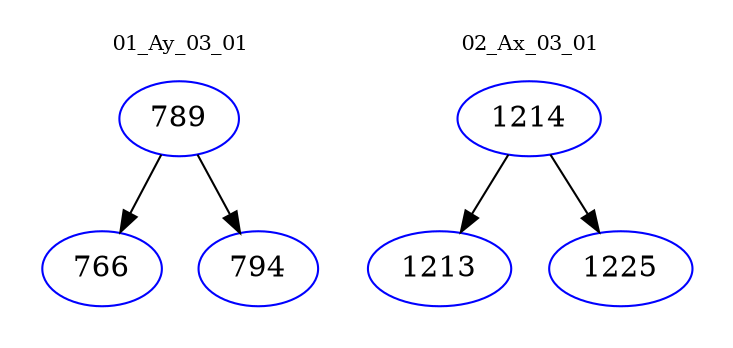 digraph{
subgraph cluster_0 {
color = white
label = "01_Ay_03_01";
fontsize=10;
T0_789 [label="789", color="blue"]
T0_789 -> T0_766 [color="black"]
T0_766 [label="766", color="blue"]
T0_789 -> T0_794 [color="black"]
T0_794 [label="794", color="blue"]
}
subgraph cluster_1 {
color = white
label = "02_Ax_03_01";
fontsize=10;
T1_1214 [label="1214", color="blue"]
T1_1214 -> T1_1213 [color="black"]
T1_1213 [label="1213", color="blue"]
T1_1214 -> T1_1225 [color="black"]
T1_1225 [label="1225", color="blue"]
}
}
